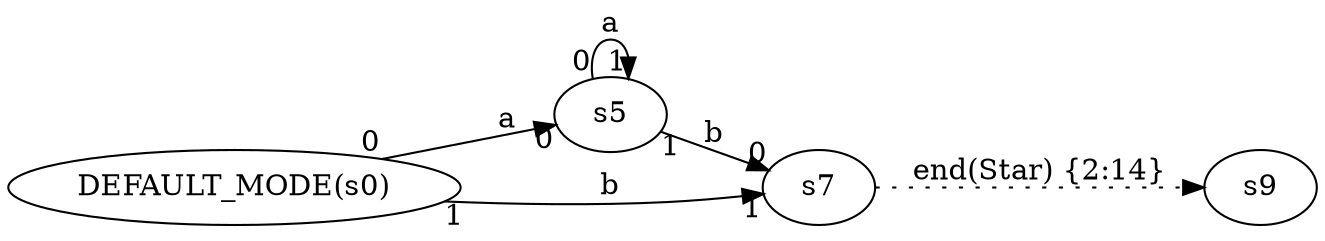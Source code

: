 digraph ATN {
  rankdir=LR;

  "DEFAULT_MODE(s0)" -> s5 [label=a, taillabel=0, headlabel=0]
  s5 -> s5 [label=a, taillabel=0, headlabel=1]
  s5 -> s7 [label=b, taillabel=1, headlabel=0]
  s7 -> s9 [label="end(Star) {2:14}", style=dotted]
  "DEFAULT_MODE(s0)" -> s7 [label=b, taillabel=1, headlabel=1]
}